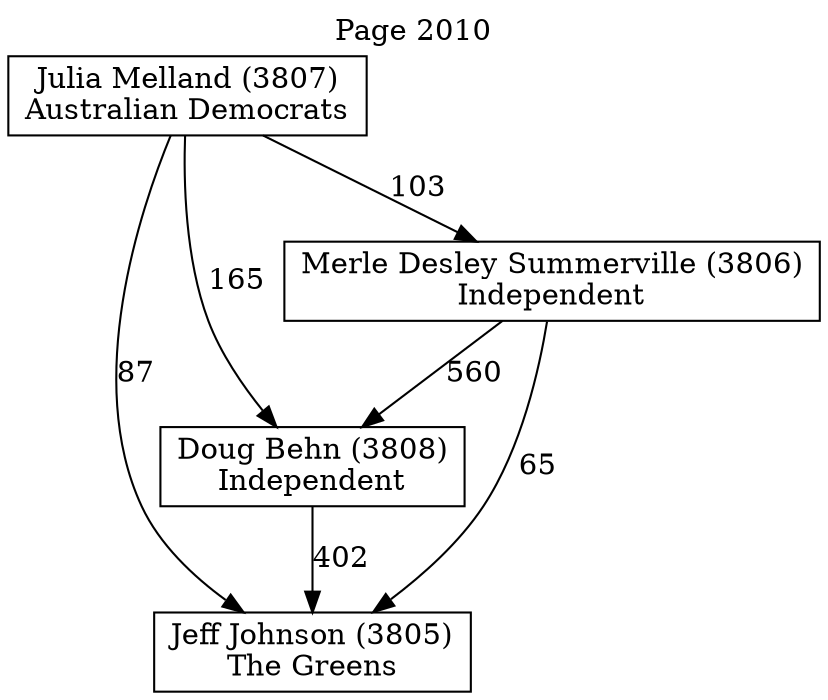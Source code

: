 // House preference flow
digraph "Jeff Johnson (3805)_Page_2010" {
	graph [label="Page 2010" labelloc=t mclimit=10]
	node [shape=box]
	"Jeff Johnson (3805)" [label="Jeff Johnson (3805)
The Greens"]
	"Doug Behn (3808)" [label="Doug Behn (3808)
Independent"]
	"Merle Desley Summerville (3806)" [label="Merle Desley Summerville (3806)
Independent"]
	"Julia Melland (3807)" [label="Julia Melland (3807)
Australian Democrats"]
	"Jeff Johnson (3805)" [label="Jeff Johnson (3805)
The Greens"]
	"Merle Desley Summerville (3806)" [label="Merle Desley Summerville (3806)
Independent"]
	"Julia Melland (3807)" [label="Julia Melland (3807)
Australian Democrats"]
	"Jeff Johnson (3805)" [label="Jeff Johnson (3805)
The Greens"]
	"Julia Melland (3807)" [label="Julia Melland (3807)
Australian Democrats"]
	"Julia Melland (3807)" [label="Julia Melland (3807)
Australian Democrats"]
	"Merle Desley Summerville (3806)" [label="Merle Desley Summerville (3806)
Independent"]
	"Julia Melland (3807)" [label="Julia Melland (3807)
Australian Democrats"]
	"Julia Melland (3807)" [label="Julia Melland (3807)
Australian Democrats"]
	"Doug Behn (3808)" [label="Doug Behn (3808)
Independent"]
	"Merle Desley Summerville (3806)" [label="Merle Desley Summerville (3806)
Independent"]
	"Julia Melland (3807)" [label="Julia Melland (3807)
Australian Democrats"]
	"Doug Behn (3808)" [label="Doug Behn (3808)
Independent"]
	"Julia Melland (3807)" [label="Julia Melland (3807)
Australian Democrats"]
	"Julia Melland (3807)" [label="Julia Melland (3807)
Australian Democrats"]
	"Merle Desley Summerville (3806)" [label="Merle Desley Summerville (3806)
Independent"]
	"Julia Melland (3807)" [label="Julia Melland (3807)
Australian Democrats"]
	"Julia Melland (3807)" [label="Julia Melland (3807)
Australian Democrats"]
	"Doug Behn (3808)" -> "Jeff Johnson (3805)" [label=402]
	"Merle Desley Summerville (3806)" -> "Doug Behn (3808)" [label=560]
	"Julia Melland (3807)" -> "Merle Desley Summerville (3806)" [label=103]
	"Merle Desley Summerville (3806)" -> "Jeff Johnson (3805)" [label=65]
	"Julia Melland (3807)" -> "Jeff Johnson (3805)" [label=87]
	"Julia Melland (3807)" -> "Doug Behn (3808)" [label=165]
}
